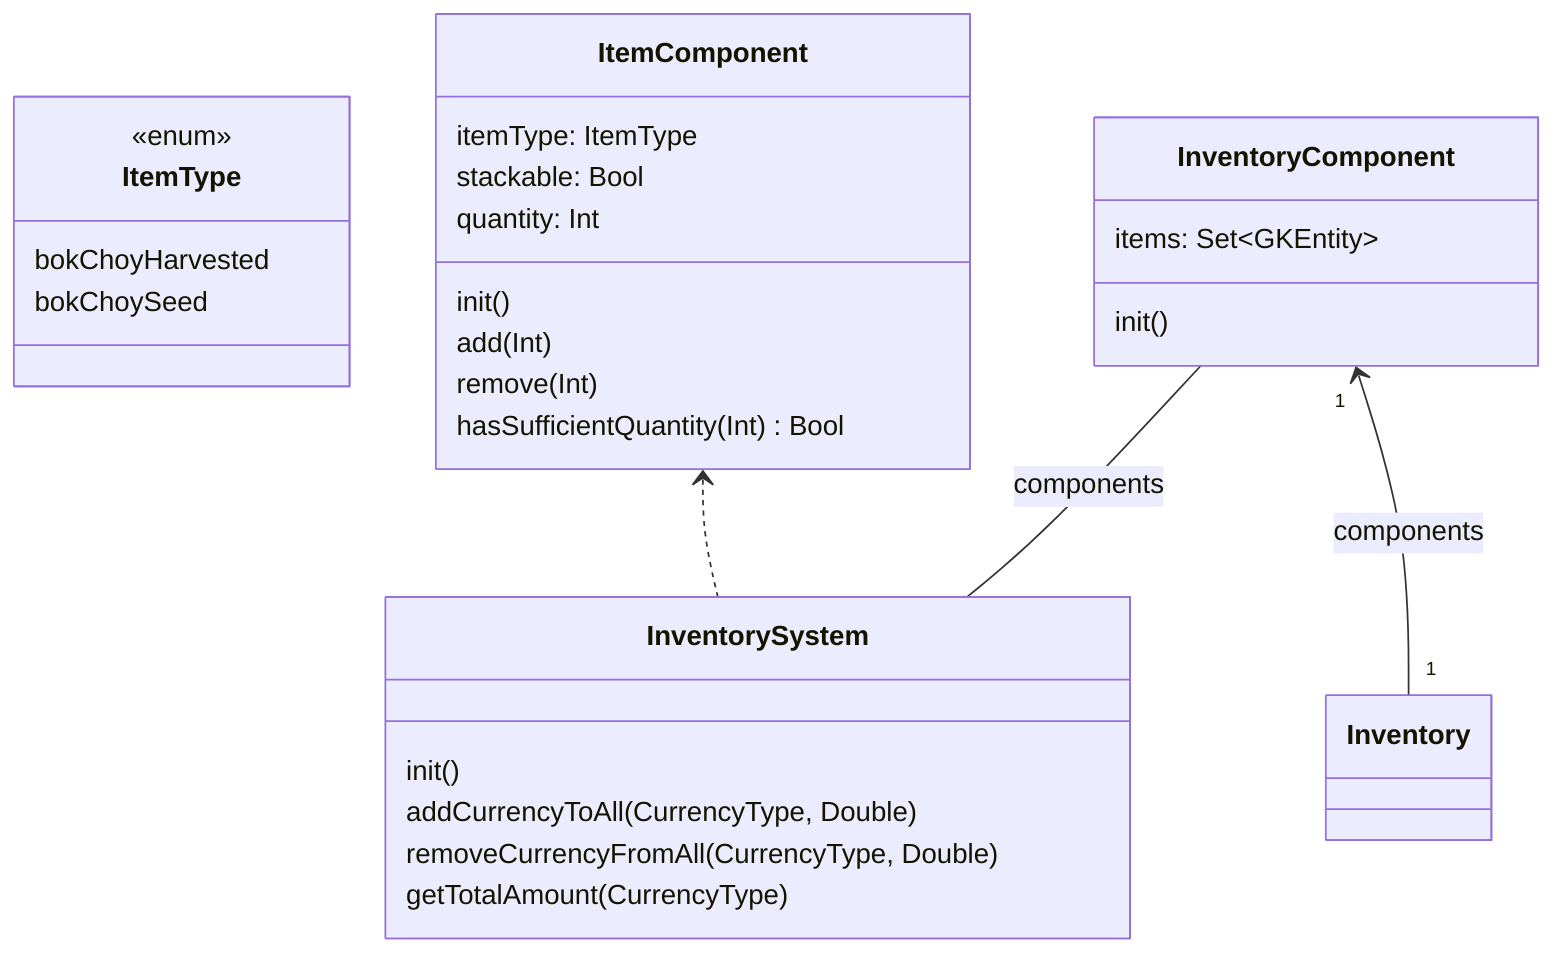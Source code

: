 classDiagram
    class ItemType {
        <<enum>>
        bokChoyHarvested
        bokChoySeed
    }

    class ItemComponent {
        itemType: ItemType
        stackable: Bool
        quantity: Int
        init()
        add(Int)
        remove(Int)
        hasSufficientQuantity(Int) Bool
    }

    class InventoryComponent {
        items: Set~GKEntity~
        init()
    }

    class InventorySystem {
        init()
        addCurrencyToAll(CurrencyType, Double)
        removeCurrencyFromAll(CurrencyType, Double)
        getTotalAmount(CurrencyType)
    }

    InventoryComponent -- InventorySystem : components
    InventoryComponent "1" <-- "1" Inventory : components
    ItemComponent <.. InventorySystem